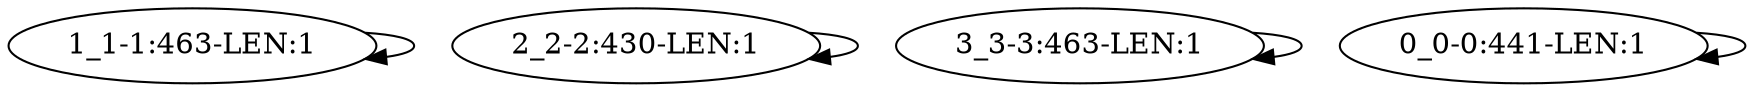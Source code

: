 digraph G {
    "1_1-1:463-LEN:1" -> "1_1-1:463-LEN:1";
    "2_2-2:430-LEN:1" -> "2_2-2:430-LEN:1";
    "3_3-3:463-LEN:1" -> "3_3-3:463-LEN:1";
    "0_0-0:441-LEN:1" -> "0_0-0:441-LEN:1";
}
